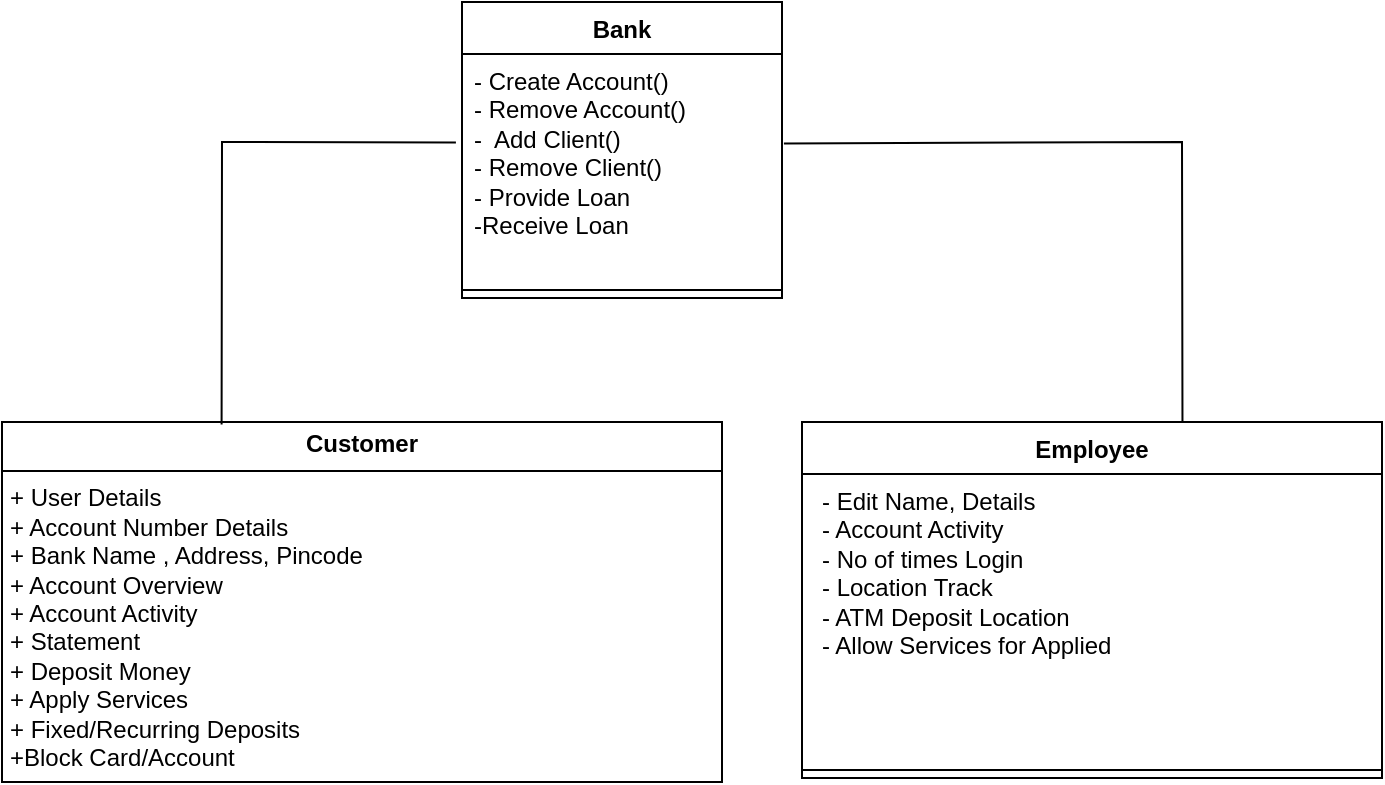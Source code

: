 <mxfile version="24.0.2" type="github">
  <diagram name="Page-1" id="n7SFUYMtANJHzgtU_Q9n">
    <mxGraphModel dx="792" dy="1517" grid="1" gridSize="10" guides="1" tooltips="1" connect="1" arrows="1" fold="1" page="1" pageScale="1" pageWidth="850" pageHeight="1100" math="0" shadow="0">
      <root>
        <mxCell id="0" />
        <mxCell id="1" parent="0" />
        <mxCell id="ZBHqED-SS86oQqxG4_Ix-1" value="&lt;p style=&quot;margin:0px;margin-top:4px;text-align:center;&quot;&gt;&lt;b&gt;Customer&lt;/b&gt;&lt;/p&gt;&lt;hr size=&quot;1&quot; style=&quot;border-style:solid;&quot;&gt;&lt;p style=&quot;margin:0px;margin-left:4px;&quot;&gt;+ User Details&lt;/p&gt;&lt;p style=&quot;margin:0px;margin-left:4px;&quot;&gt;+ Account Number Details&lt;/p&gt;&lt;p style=&quot;margin:0px;margin-left:4px;&quot;&gt;+ Bank Name , Address, Pincode&lt;/p&gt;&lt;p style=&quot;margin:0px;margin-left:4px;&quot;&gt;+ Account Overview&lt;/p&gt;&lt;p style=&quot;margin:0px;margin-left:4px;&quot;&gt;+ Account Activity&lt;/p&gt;&lt;p style=&quot;margin:0px;margin-left:4px;&quot;&gt;+ Statement&lt;br&gt;+ Deposit Money&lt;/p&gt;&lt;p style=&quot;margin:0px;margin-left:4px;&quot;&gt;+ Apply Services&lt;/p&gt;&lt;p style=&quot;margin:0px;margin-left:4px;&quot;&gt;+ Fixed/Recurring Deposits&lt;/p&gt;&lt;p style=&quot;margin:0px;margin-left:4px;&quot;&gt;+Block Card/Account&amp;nbsp;&lt;/p&gt;&lt;hr size=&quot;1&quot; style=&quot;border-style:solid;&quot;&gt;&lt;p style=&quot;margin:0px;margin-left:4px;&quot;&gt;&lt;br&gt;&lt;/p&gt;" style="verticalAlign=top;align=left;overflow=fill;html=1;whiteSpace=wrap;" parent="1" vertex="1">
          <mxGeometry x="90" y="100" width="360" height="180" as="geometry" />
        </mxCell>
        <mxCell id="xQ7WWp2WMPI5oTcqc1vh-1" value="Employee" style="swimlane;fontStyle=1;align=center;verticalAlign=top;childLayout=stackLayout;horizontal=1;startSize=26;horizontalStack=0;resizeParent=1;resizeParentMax=0;resizeLast=0;collapsible=1;marginBottom=0;whiteSpace=wrap;html=1;" vertex="1" parent="1">
          <mxGeometry x="490" y="100" width="290" height="178" as="geometry" />
        </mxCell>
        <mxCell id="xQ7WWp2WMPI5oTcqc1vh-2" value="&lt;p style=&quot;margin: 0px 0px 0px 4px;&quot;&gt;- Edit Name, Details&lt;/p&gt;&lt;p style=&quot;margin: 0px 0px 0px 4px;&quot;&gt;- Account Activity&lt;/p&gt;&lt;p style=&quot;margin: 0px 0px 0px 4px;&quot;&gt;- No of times Login&lt;/p&gt;&lt;p style=&quot;margin: 0px 0px 0px 4px;&quot;&gt;- Location Track&lt;/p&gt;&lt;p style=&quot;margin: 0px 0px 0px 4px;&quot;&gt;- ATM Deposit Location&lt;/p&gt;&lt;p style=&quot;margin: 0px 0px 0px 4px;&quot;&gt;- Allow Services for Applied&lt;/p&gt;" style="text;strokeColor=none;fillColor=none;align=left;verticalAlign=top;spacingLeft=4;spacingRight=4;overflow=hidden;rotatable=0;points=[[0,0.5],[1,0.5]];portConstraint=eastwest;whiteSpace=wrap;html=1;" vertex="1" parent="xQ7WWp2WMPI5oTcqc1vh-1">
          <mxGeometry y="26" width="290" height="144" as="geometry" />
        </mxCell>
        <mxCell id="xQ7WWp2WMPI5oTcqc1vh-3" value="" style="line;strokeWidth=1;fillColor=none;align=left;verticalAlign=middle;spacingTop=-1;spacingLeft=3;spacingRight=3;rotatable=0;labelPosition=right;points=[];portConstraint=eastwest;strokeColor=inherit;" vertex="1" parent="xQ7WWp2WMPI5oTcqc1vh-1">
          <mxGeometry y="170" width="290" height="8" as="geometry" />
        </mxCell>
        <mxCell id="xQ7WWp2WMPI5oTcqc1vh-5" value="Bank" style="swimlane;fontStyle=1;align=center;verticalAlign=top;childLayout=stackLayout;horizontal=1;startSize=26;horizontalStack=0;resizeParent=1;resizeParentMax=0;resizeLast=0;collapsible=1;marginBottom=0;whiteSpace=wrap;html=1;" vertex="1" parent="1">
          <mxGeometry x="320" y="-110" width="160" height="148" as="geometry" />
        </mxCell>
        <mxCell id="xQ7WWp2WMPI5oTcqc1vh-6" value="- Create Account()&lt;div&gt;- Remove Account()&lt;/div&gt;&lt;div&gt;-&amp;nbsp; Add Client()&lt;/div&gt;&lt;div&gt;- Remove Client()&lt;/div&gt;&lt;div&gt;- Provide Loan&lt;/div&gt;&lt;div&gt;-Receive Loan&lt;/div&gt;&lt;div&gt;&lt;br&gt;&lt;/div&gt;" style="text;strokeColor=none;fillColor=none;align=left;verticalAlign=top;spacingLeft=4;spacingRight=4;overflow=hidden;rotatable=0;points=[[0,0.5],[1,0.5]];portConstraint=eastwest;whiteSpace=wrap;html=1;" vertex="1" parent="xQ7WWp2WMPI5oTcqc1vh-5">
          <mxGeometry y="26" width="160" height="114" as="geometry" />
        </mxCell>
        <mxCell id="xQ7WWp2WMPI5oTcqc1vh-7" value="" style="line;strokeWidth=1;fillColor=none;align=left;verticalAlign=middle;spacingTop=-1;spacingLeft=3;spacingRight=3;rotatable=0;labelPosition=right;points=[];portConstraint=eastwest;strokeColor=inherit;" vertex="1" parent="xQ7WWp2WMPI5oTcqc1vh-5">
          <mxGeometry y="140" width="160" height="8" as="geometry" />
        </mxCell>
        <mxCell id="xQ7WWp2WMPI5oTcqc1vh-9" value="" style="endArrow=none;html=1;rounded=0;exitX=1.006;exitY=0.392;exitDx=0;exitDy=0;entryX=0.656;entryY=0.003;entryDx=0;entryDy=0;entryPerimeter=0;exitPerimeter=0;" edge="1" parent="1" source="xQ7WWp2WMPI5oTcqc1vh-6" target="xQ7WWp2WMPI5oTcqc1vh-1">
          <mxGeometry width="50" height="50" relative="1" as="geometry">
            <mxPoint x="640" y="60" as="sourcePoint" />
            <mxPoint x="690" y="10" as="targetPoint" />
            <Array as="points">
              <mxPoint x="680" y="-40" />
            </Array>
          </mxGeometry>
        </mxCell>
        <mxCell id="xQ7WWp2WMPI5oTcqc1vh-10" value="" style="endArrow=none;html=1;rounded=0;entryX=-0.019;entryY=0.388;entryDx=0;entryDy=0;entryPerimeter=0;exitX=0.305;exitY=0.007;exitDx=0;exitDy=0;exitPerimeter=0;" edge="1" parent="1" source="ZBHqED-SS86oQqxG4_Ix-1" target="xQ7WWp2WMPI5oTcqc1vh-6">
          <mxGeometry width="50" height="50" relative="1" as="geometry">
            <mxPoint x="200" y="90" as="sourcePoint" />
            <mxPoint x="230" y="-40" as="targetPoint" />
            <Array as="points">
              <mxPoint x="200" y="-40" />
            </Array>
          </mxGeometry>
        </mxCell>
      </root>
    </mxGraphModel>
  </diagram>
</mxfile>
